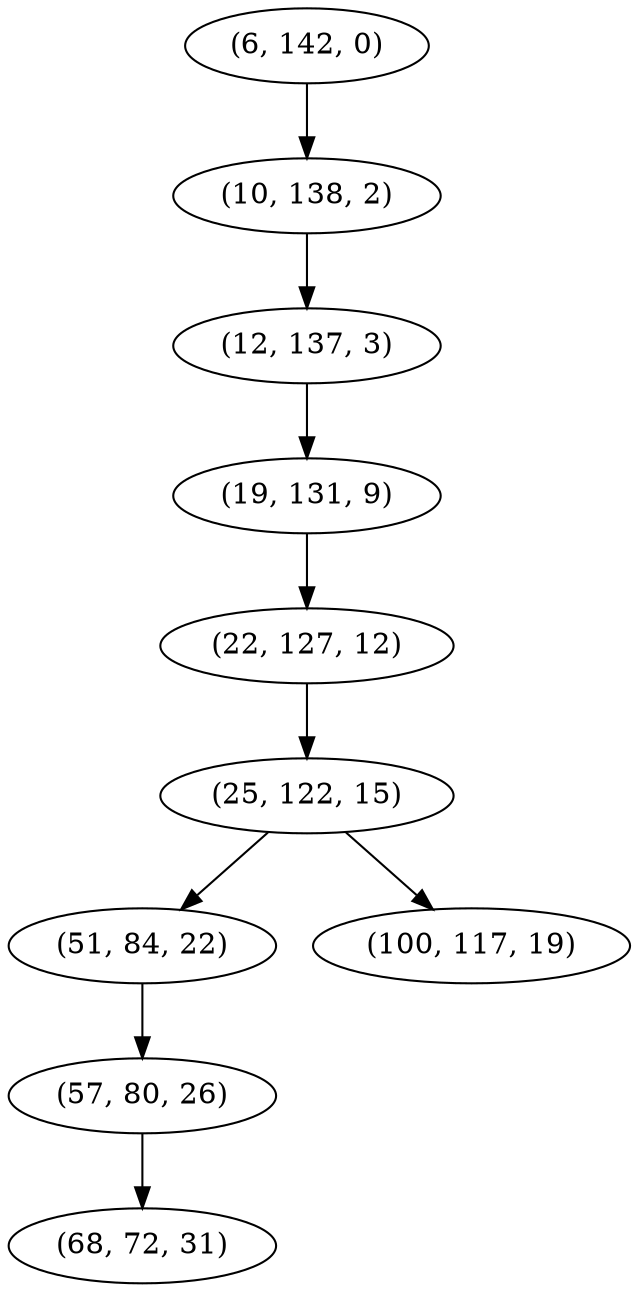 digraph tree {
    "(6, 142, 0)";
    "(10, 138, 2)";
    "(12, 137, 3)";
    "(19, 131, 9)";
    "(22, 127, 12)";
    "(25, 122, 15)";
    "(51, 84, 22)";
    "(57, 80, 26)";
    "(68, 72, 31)";
    "(100, 117, 19)";
    "(6, 142, 0)" -> "(10, 138, 2)";
    "(10, 138, 2)" -> "(12, 137, 3)";
    "(12, 137, 3)" -> "(19, 131, 9)";
    "(19, 131, 9)" -> "(22, 127, 12)";
    "(22, 127, 12)" -> "(25, 122, 15)";
    "(25, 122, 15)" -> "(51, 84, 22)";
    "(25, 122, 15)" -> "(100, 117, 19)";
    "(51, 84, 22)" -> "(57, 80, 26)";
    "(57, 80, 26)" -> "(68, 72, 31)";
}
